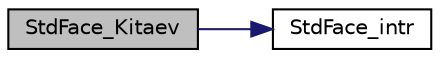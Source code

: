 digraph "StdFace_Kitaev"
{
 // INTERACTIVE_SVG=YES
  edge [fontname="Helvetica",fontsize="10",labelfontname="Helvetica",labelfontsize="10"];
  node [fontname="Helvetica",fontsize="10",shape=record];
  rankdir="LR";
  Node1 [label="StdFace_Kitaev",height=0.2,width=0.4,color="black", fillcolor="grey75", style="filled", fontcolor="black"];
  Node1 -> Node2 [color="midnightblue",fontsize="10",style="solid",fontname="Helvetica"];
  Node2 [label="StdFace_intr",height=0.2,width=0.4,color="black", fillcolor="white", style="filled",URL="$_std_face___model_util_8c.html#afe20afd6c3e5eb1c5ce127311c9e02a2"];
}
